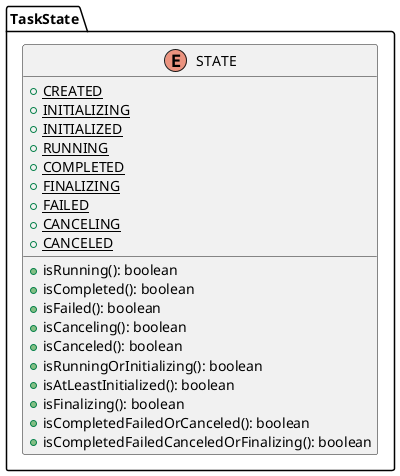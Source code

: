 @startuml

    enum TaskState.STATE [[TaskState.STATE.html]] {
        {static} +CREATED
        {static} +INITIALIZING
        {static} +INITIALIZED
        {static} +RUNNING
        {static} +COMPLETED
        {static} +FINALIZING
        {static} +FAILED
        {static} +CANCELING
        {static} +CANCELED
        +isRunning(): boolean
        +isCompleted(): boolean
        +isFailed(): boolean
        +isCanceling(): boolean
        +isCanceled(): boolean
        +isRunningOrInitializing(): boolean
        +isAtLeastInitialized(): boolean
        +isFinalizing(): boolean
        +isCompletedFailedOrCanceled(): boolean
        +isCompletedFailedCanceledOrFinalizing(): boolean
    }

@enduml
